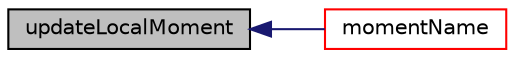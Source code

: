 digraph "updateLocalMoment"
{
  bgcolor="transparent";
  edge [fontname="Helvetica",fontsize="10",labelfontname="Helvetica",labelfontsize="10"];
  node [fontname="Helvetica",fontsize="10",shape=record];
  rankdir="LR";
  Node1 [label="updateLocalMoment",height=0.2,width=0.4,color="black", fillcolor="grey75", style="filled", fontcolor="black"];
  Node1 -> Node2 [dir="back",color="midnightblue",fontsize="10",style="solid",fontname="Helvetica"];
  Node2 [label="momentName",height=0.2,width=0.4,color="red",URL="$a00044.html#af1a22abea6056cddf89aae3bfbaa9f11",tooltip="Creates the name of the moment. "];
}
